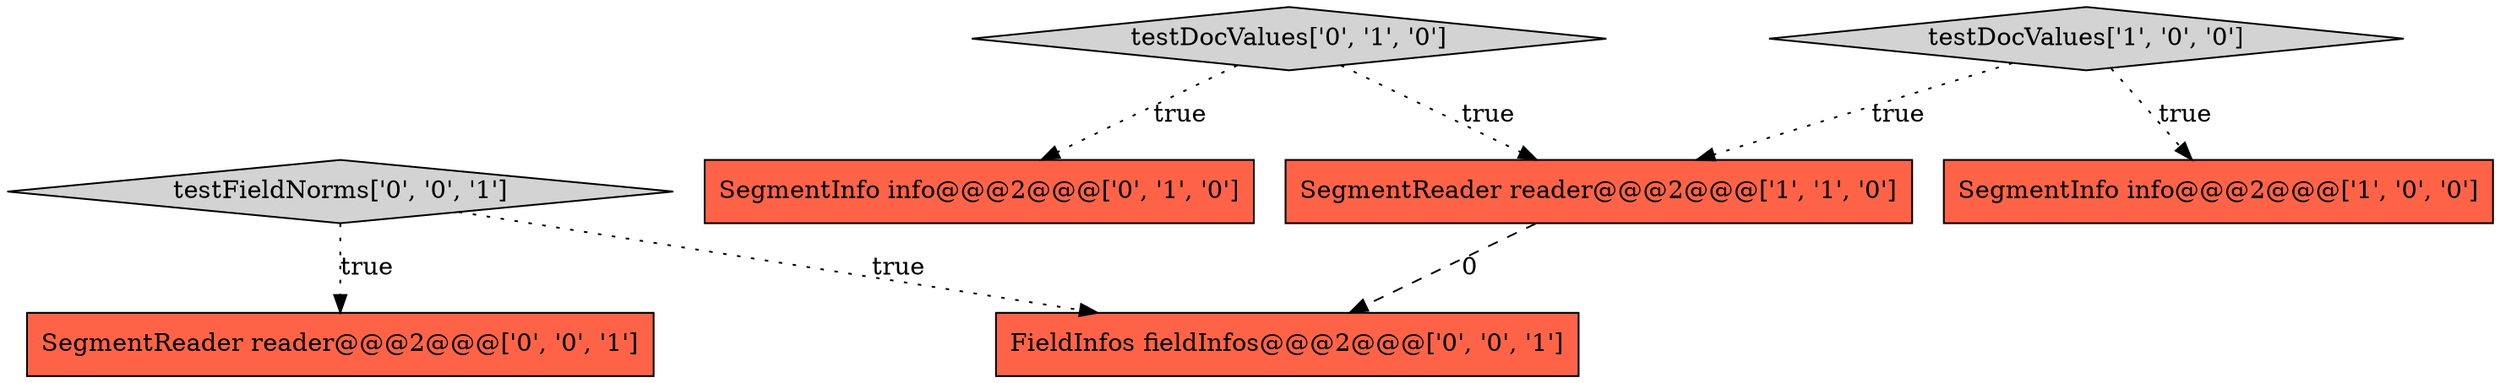 digraph {
4 [style = filled, label = "testDocValues['0', '1', '0']", fillcolor = lightgray, shape = diamond image = "AAA0AAABBB2BBB"];
6 [style = filled, label = "FieldInfos fieldInfos@@@2@@@['0', '0', '1']", fillcolor = tomato, shape = box image = "AAA0AAABBB3BBB"];
2 [style = filled, label = "testDocValues['1', '0', '0']", fillcolor = lightgray, shape = diamond image = "AAA0AAABBB1BBB"];
7 [style = filled, label = "testFieldNorms['0', '0', '1']", fillcolor = lightgray, shape = diamond image = "AAA0AAABBB3BBB"];
0 [style = filled, label = "SegmentInfo info@@@2@@@['1', '0', '0']", fillcolor = tomato, shape = box image = "AAA0AAABBB1BBB"];
1 [style = filled, label = "SegmentReader reader@@@2@@@['1', '1', '0']", fillcolor = tomato, shape = box image = "AAA0AAABBB1BBB"];
5 [style = filled, label = "SegmentReader reader@@@2@@@['0', '0', '1']", fillcolor = tomato, shape = box image = "AAA0AAABBB3BBB"];
3 [style = filled, label = "SegmentInfo info@@@2@@@['0', '1', '0']", fillcolor = tomato, shape = box image = "AAA0AAABBB2BBB"];
2->1 [style = dotted, label="true"];
1->6 [style = dashed, label="0"];
2->0 [style = dotted, label="true"];
4->1 [style = dotted, label="true"];
4->3 [style = dotted, label="true"];
7->5 [style = dotted, label="true"];
7->6 [style = dotted, label="true"];
}
